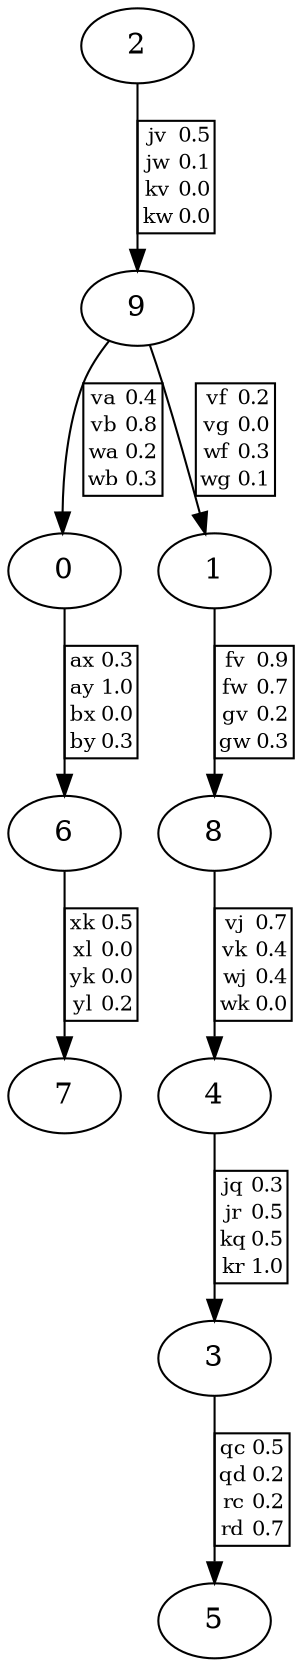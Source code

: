 digraph {0;0 -> 6 [label=<<FONT POINT-SIZE="10"><TABLE CELLBORDER="0" CELLPADDING="1" CELLSPACING="0"><TR><TD>ax</TD><TD>0.3</TD></TR><TR><TD>ay</TD><TD>1.0</TD></TR><TR><TD>bx</TD><TD>0.0</TD></TR><TR><TD>by</TD><TD>0.3</TD></TR></TABLE></FONT>>];
1;1 -> 8 [label=<<FONT POINT-SIZE="10"><TABLE CELLBORDER="0" CELLPADDING="1" CELLSPACING="0"><TR><TD>fv</TD><TD>0.9</TD></TR><TR><TD>fw</TD><TD>0.7</TD></TR><TR><TD>gv</TD><TD>0.2</TD></TR><TR><TD>gw</TD><TD>0.3</TD></TR></TABLE></FONT>>];
2;2 -> 9 [label=<<FONT POINT-SIZE="10"><TABLE CELLBORDER="0" CELLPADDING="1" CELLSPACING="0"><TR><TD>jv</TD><TD>0.5</TD></TR><TR><TD>jw</TD><TD>0.1</TD></TR><TR><TD>kv</TD><TD>0.0</TD></TR><TR><TD>kw</TD><TD>0.0</TD></TR></TABLE></FONT>>];
3;3 -> 5 [label=<<FONT POINT-SIZE="10"><TABLE CELLBORDER="0" CELLPADDING="1" CELLSPACING="0"><TR><TD>qc</TD><TD>0.5</TD></TR><TR><TD>qd</TD><TD>0.2</TD></TR><TR><TD>rc</TD><TD>0.2</TD></TR><TR><TD>rd</TD><TD>0.7</TD></TR></TABLE></FONT>>];
4;4 -> 3 [label=<<FONT POINT-SIZE="10"><TABLE CELLBORDER="0" CELLPADDING="1" CELLSPACING="0"><TR><TD>jq</TD><TD>0.3</TD></TR><TR><TD>jr</TD><TD>0.5</TD></TR><TR><TD>kq</TD><TD>0.5</TD></TR><TR><TD>kr</TD><TD>1.0</TD></TR></TABLE></FONT>>];
5;6;6 -> 7 [label=<<FONT POINT-SIZE="10"><TABLE CELLBORDER="0" CELLPADDING="1" CELLSPACING="0"><TR><TD>xk</TD><TD>0.5</TD></TR><TR><TD>xl</TD><TD>0.0</TD></TR><TR><TD>yk</TD><TD>0.0</TD></TR><TR><TD>yl</TD><TD>0.2</TD></TR></TABLE></FONT>>];
7;8;8 -> 4 [label=<<FONT POINT-SIZE="10"><TABLE CELLBORDER="0" CELLPADDING="1" CELLSPACING="0"><TR><TD>vj</TD><TD>0.7</TD></TR><TR><TD>vk</TD><TD>0.4</TD></TR><TR><TD>wj</TD><TD>0.4</TD></TR><TR><TD>wk</TD><TD>0.0</TD></TR></TABLE></FONT>>];
9;9 -> 1 [label=<<FONT POINT-SIZE="10"><TABLE CELLBORDER="0" CELLPADDING="1" CELLSPACING="0"><TR><TD>vf</TD><TD>0.2</TD></TR><TR><TD>vg</TD><TD>0.0</TD></TR><TR><TD>wf</TD><TD>0.3</TD></TR><TR><TD>wg</TD><TD>0.1</TD></TR></TABLE></FONT>>];
9 -> 0 [label=<<FONT POINT-SIZE="10"><TABLE CELLBORDER="0" CELLPADDING="1" CELLSPACING="0"><TR><TD>va</TD><TD>0.4</TD></TR><TR><TD>vb</TD><TD>0.8</TD></TR><TR><TD>wa</TD><TD>0.2</TD></TR><TR><TD>wb</TD><TD>0.3</TD></TR></TABLE></FONT>>];
}